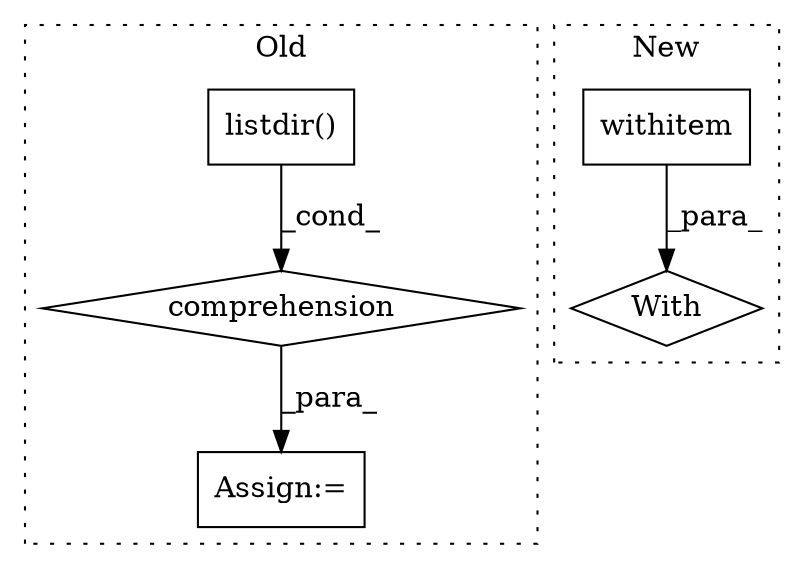 digraph G {
subgraph cluster0 {
1 [label="listdir()" a="75" s="4757,4778" l="11,1" shape="box"];
4 [label="Assign:=" a="68" s="5104" l="3" shape="box"];
5 [label="comprehension" a="45" s="5113" l="3" shape="diamond"];
label = "Old";
style="dotted";
}
subgraph cluster1 {
2 [label="withitem" a="49" s="5638" l="19" shape="box"];
3 [label="With" a="39" s="5633,5657" l="5,51" shape="diamond"];
label = "New";
style="dotted";
}
1 -> 5 [label="_cond_"];
2 -> 3 [label="_para_"];
5 -> 4 [label="_para_"];
}